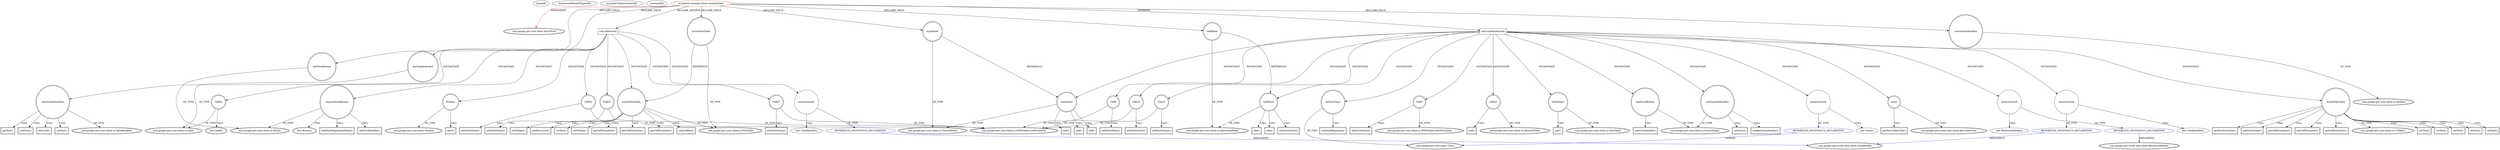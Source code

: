 digraph {
baseInfo[graphId=1327,category="extension_graph",isAnonymous=false,possibleRelation=true]
frameworkRelatedTypesInfo[0="com.google.gwt.core.client.EntryPoint"]
possibleCollaborationsInfo[0="1327~OVERRIDING_METHOD_DECLARATION-INSTANTIATION-~com.google.gwt.core.client.EntryPoint ~com.google.gwt.event.dom.client.KeyDownHandler ~false~true",1="1327~CLIENT_METHOD_DECLARATION-INSTANTIATION-~com.google.gwt.core.client.EntryPoint ~com.google.gwt.event.dom.client.ClickHandler ~false~true",2="1327~OVERRIDING_METHOD_DECLARATION-INSTANTIATION-~com.google.gwt.core.client.EntryPoint ~com.google.gwt.event.dom.client.ClickHandler ~false~true",3="1327~OVERRIDING_METHOD_DECLARATION-INSTANTIATION-~com.google.gwt.core.client.EntryPoint ~com.google.gwt.user.client.Timer ~false~true"]
locationInfo[projectName="fmilepe-StockWatcher",filePath="/fmilepe-StockWatcher/StockWatcher-master/src/br/mdarte/exemplo/client/stockwatcher.java",contextSignature="stockwatcher",graphId="1327"]
0[label="br.mdarte.exemplo.client.stockwatcher",vertexType="ROOT_CLIENT_CLASS_DECLARATION",isFrameworkType=false,color=red]
1[label="com.google.gwt.core.client.EntryPoint",vertexType="FRAMEWORK_INTERFACE_TYPE",isFrameworkType=true,peripheries=2]
2[label="addPanel",vertexType="FIELD_DECLARATION",isFrameworkType=true,peripheries=2,shape=circle]
3[label="com.google.gwt.user.client.ui.HorizontalPanel",vertexType="FRAMEWORK_CLASS_TYPE",isFrameworkType=true,peripheries=2]
4[label="addStockButton",vertexType="FIELD_DECLARATION",isFrameworkType=true,peripheries=2,shape=circle]
5[label="com.google.gwt.user.client.ui.Button",vertexType="FRAMEWORK_CLASS_TYPE",isFrameworkType=true,peripheries=2]
6[label="lastUpdatedLabel",vertexType="FIELD_DECLARATION",isFrameworkType=true,peripheries=2,shape=circle]
7[label="com.google.gwt.user.client.ui.Label",vertexType="FRAMEWORK_CLASS_TYPE",isFrameworkType=true,peripheries=2]
8[label="mainPanel",vertexType="FIELD_DECLARATION",isFrameworkType=true,peripheries=2,shape=circle]
9[label="com.google.gwt.user.client.ui.VerticalPanel",vertexType="FRAMEWORK_CLASS_TYPE",isFrameworkType=true,peripheries=2]
10[label="newSymbolTextBox",vertexType="FIELD_DECLARATION",isFrameworkType=true,peripheries=2,shape=circle]
11[label="com.google.gwt.user.client.ui.TextBox",vertexType="FRAMEWORK_CLASS_TYPE",isFrameworkType=true,peripheries=2]
12[label="stocksFlexTable",vertexType="FIELD_DECLARATION",isFrameworkType=true,peripheries=2,shape=circle]
13[label="com.google.gwt.user.client.ui.FlexTable",vertexType="FRAMEWORK_CLASS_TYPE",isFrameworkType=true,peripheries=2]
14[label="void onModuleLoad()",vertexType="OVERRIDING_METHOD_DECLARATION",isFrameworkType=false,shape=box]
15[label="stocksFlexTable",vertexType="VARIABLE_EXPRESION",isFrameworkType=true,peripheries=2,shape=circle]
17[label="com.google.gwt.user.client.ui.UIObject",vertexType="FRAMEWORK_CLASS_TYPE",isFrameworkType=true,peripheries=2]
16[label="setTitle()",vertexType="INSIDE_CALL",isFrameworkType=true,peripheries=2,shape=box]
19[label="setText()",vertexType="INSIDE_CALL",isFrameworkType=true,peripheries=2,shape=box]
21[label="setText()",vertexType="INSIDE_CALL",isFrameworkType=true,peripheries=2,shape=box]
23[label="setText()",vertexType="INSIDE_CALL",isFrameworkType=true,peripheries=2,shape=box]
25[label="setText()",vertexType="INSIDE_CALL",isFrameworkType=true,peripheries=2,shape=box]
26[label="VAR5",vertexType="VARIABLE_EXPRESION",isFrameworkType=true,peripheries=2,shape=circle]
28[label="com.google.gwt.user.client.ui.HTMLTable.RowFormatter",vertexType="FRAMEWORK_CLASS_TYPE",isFrameworkType=true,peripheries=2]
27[label="addStyleName()",vertexType="INSIDE_CALL",isFrameworkType=true,peripheries=2,shape=box]
30[label="getRowFormatter()",vertexType="INSIDE_CALL",isFrameworkType=true,peripheries=2,shape=box]
32[label="addStyleName()",vertexType="INSIDE_CALL",isFrameworkType=true,peripheries=2,shape=box]
33[label="VAR8",vertexType="VARIABLE_EXPRESION",isFrameworkType=true,peripheries=2,shape=circle]
35[label="com.google.gwt.user.client.ui.HTMLTable.CellFormatter",vertexType="FRAMEWORK_CLASS_TYPE",isFrameworkType=true,peripheries=2]
34[label="addStyleName()",vertexType="INSIDE_CALL",isFrameworkType=true,peripheries=2,shape=box]
37[label="getCellFormatter()",vertexType="INSIDE_CALL",isFrameworkType=true,peripheries=2,shape=box]
38[label="VAR10",vertexType="VARIABLE_EXPRESION",isFrameworkType=true,peripheries=2,shape=circle]
39[label="addStyleName()",vertexType="INSIDE_CALL",isFrameworkType=true,peripheries=2,shape=box]
42[label="getCellFormatter()",vertexType="INSIDE_CALL",isFrameworkType=true,peripheries=2,shape=box]
43[label="VAR12",vertexType="VARIABLE_EXPRESION",isFrameworkType=true,peripheries=2,shape=circle]
44[label="addStyleName()",vertexType="INSIDE_CALL",isFrameworkType=true,peripheries=2,shape=box]
47[label="getCellFormatter()",vertexType="INSIDE_CALL",isFrameworkType=true,peripheries=2,shape=box]
48[label="addPanel",vertexType="VARIABLE_EXPRESION",isFrameworkType=true,peripheries=2,shape=circle]
49[label="add()",vertexType="INSIDE_CALL",isFrameworkType=true,peripheries=2,shape=box]
52[label="add()",vertexType="INSIDE_CALL",isFrameworkType=true,peripheries=2,shape=box]
54[label="addStyleName()",vertexType="INSIDE_CALL",isFrameworkType=true,peripheries=2,shape=box]
55[label="mainPanel",vertexType="VARIABLE_EXPRESION",isFrameworkType=true,peripheries=2,shape=circle]
56[label="add()",vertexType="INSIDE_CALL",isFrameworkType=true,peripheries=2,shape=box]
59[label="add()",vertexType="INSIDE_CALL",isFrameworkType=true,peripheries=2,shape=box]
61[label="add()",vertexType="INSIDE_CALL",isFrameworkType=true,peripheries=2,shape=box]
62[label="VAR20",vertexType="VARIABLE_EXPRESION",isFrameworkType=true,peripheries=2,shape=circle]
64[label="com.google.gwt.user.client.ui.AbsolutePanel",vertexType="FRAMEWORK_CLASS_TYPE",isFrameworkType=true,peripheries=2]
63[label="add()",vertexType="INSIDE_CALL",isFrameworkType=true,peripheries=2,shape=box]
65[label="RootPanel",vertexType="VARIABLE_EXPRESION",isFrameworkType=true,peripheries=2,shape=circle]
67[label="com.google.gwt.user.client.ui.RootPanel",vertexType="FRAMEWORK_CLASS_TYPE",isFrameworkType=true,peripheries=2]
66[label="get()",vertexType="INSIDE_CALL",isFrameworkType=true,peripheries=2,shape=box]
68[label="newSymbolTextBox",vertexType="VARIABLE_EXPRESION",isFrameworkType=true,peripheries=2,shape=circle]
70[label="com.google.gwt.user.client.ui.FocusWidget",vertexType="FRAMEWORK_CLASS_TYPE",isFrameworkType=true,peripheries=2]
69[label="setFocus()",vertexType="INSIDE_CALL",isFrameworkType=true,peripheries=2,shape=box]
72[label="anonymous23",vertexType="VARIABLE_EXPRESION",isFrameworkType=false,shape=circle]
73[label="REFERENCE_ANONYMOUS_DECLARATION",vertexType="REFERENCE_ANONYMOUS_DECLARATION",isFrameworkType=false,color=blue]
74[label="com.google.gwt.user.client.Timer",vertexType="FRAMEWORK_CLASS_TYPE",isFrameworkType=true,peripheries=2]
71[label="new Timer()",vertexType="CONSTRUCTOR_CALL",isFrameworkType=false]
75[label="refreshTimer",vertexType="VARIABLE_EXPRESION",isFrameworkType=true,peripheries=2,shape=circle]
76[label="scheduleRepeating()",vertexType="INSIDE_CALL",isFrameworkType=true,peripheries=2,shape=box]
78[label="addStockButton",vertexType="VARIABLE_EXPRESION",isFrameworkType=true,peripheries=2,shape=circle]
79[label="addClickHandler()",vertexType="INSIDE_CALL",isFrameworkType=true,peripheries=2,shape=box]
82[label="anonymous26",vertexType="VARIABLE_EXPRESION",isFrameworkType=false,shape=circle]
83[label="REFERENCE_ANONYMOUS_DECLARATION",vertexType="REFERENCE_ANONYMOUS_DECLARATION",isFrameworkType=false,color=blue]
84[label="com.google.gwt.event.dom.client.ClickHandler",vertexType="FRAMEWORK_INTERFACE_TYPE",isFrameworkType=true,peripheries=2]
81[label="new ClickHandler()",vertexType="CONSTRUCTOR_CALL",isFrameworkType=false]
86[label="addKeyDownHandler()",vertexType="INSIDE_CALL",isFrameworkType=true,peripheries=2,shape=box]
88[label="anonymous28",vertexType="VARIABLE_EXPRESION",isFrameworkType=false,shape=circle]
89[label="REFERENCE_ANONYMOUS_DECLARATION",vertexType="REFERENCE_ANONYMOUS_DECLARATION",isFrameworkType=false,color=blue]
90[label="com.google.gwt.event.dom.client.KeyDownHandler",vertexType="FRAMEWORK_INTERFACE_TYPE",isFrameworkType=true,peripheries=2]
87[label="new KeyDownHandler()",vertexType="CONSTRUCTOR_CALL",isFrameworkType=false]
91[label="event",vertexType="VARIABLE_EXPRESION",isFrameworkType=true,peripheries=2,shape=circle]
93[label="com.google.gwt.event.dom.client.KeyCodeEvent",vertexType="FRAMEWORK_CLASS_TYPE",isFrameworkType=true,peripheries=2]
92[label="getNativeKeyCode()",vertexType="INSIDE_CALL",isFrameworkType=true,peripheries=2,shape=box]
134[label="void addStock()",vertexType="CLIENT_METHOD_DECLARATION",isFrameworkType=false,shape=box]
135[label="newSymbolTextBox",vertexType="VARIABLE_EXPRESION",isFrameworkType=true,peripheries=2,shape=circle]
137[label="com.google.gwt.user.client.ui.ValueBoxBase",vertexType="FRAMEWORK_CLASS_TYPE",isFrameworkType=true,peripheries=2]
136[label="getText()",vertexType="INSIDE_CALL",isFrameworkType=true,peripheries=2,shape=box]
139[label="setFocus()",vertexType="INSIDE_CALL",isFrameworkType=true,peripheries=2,shape=box]
140[label="Window",vertexType="VARIABLE_EXPRESION",isFrameworkType=true,peripheries=2,shape=circle]
142[label="com.google.gwt.user.client.Window",vertexType="FRAMEWORK_CLASS_TYPE",isFrameworkType=true,peripheries=2]
141[label="alert()",vertexType="INSIDE_CALL",isFrameworkType=true,peripheries=2,shape=box]
144[label="selectAll()",vertexType="INSIDE_CALL",isFrameworkType=true,peripheries=2,shape=box]
146[label="setText()",vertexType="INSIDE_CALL",isFrameworkType=true,peripheries=2,shape=box]
147[label="stocksFlexTable",vertexType="VARIABLE_EXPRESION",isFrameworkType=true,peripheries=2,shape=circle]
148[label="getRowCount()",vertexType="INSIDE_CALL",isFrameworkType=true,peripheries=2,shape=box]
151[label="setText()",vertexType="INSIDE_CALL",isFrameworkType=true,peripheries=2,shape=box]
153[label="setWidget()",vertexType="INSIDE_CALL",isFrameworkType=true,peripheries=2,shape=box]
155[label="VAR52",vertexType="VARIABLE_EXPRESION",isFrameworkType=true,peripheries=2,shape=circle]
154[label="new Label()",vertexType="CONSTRUCTOR_CALL",isFrameworkType=true,peripheries=2]
157[label="VAR53",vertexType="VARIABLE_EXPRESION",isFrameworkType=true,peripheries=2,shape=circle]
158[label="addStyleName()",vertexType="INSIDE_CALL",isFrameworkType=true,peripheries=2,shape=box]
161[label="getCellFormatter()",vertexType="INSIDE_CALL",isFrameworkType=true,peripheries=2,shape=box]
162[label="VAR55",vertexType="VARIABLE_EXPRESION",isFrameworkType=true,peripheries=2,shape=circle]
163[label="addStyleName()",vertexType="INSIDE_CALL",isFrameworkType=true,peripheries=2,shape=box]
166[label="getCellFormatter()",vertexType="INSIDE_CALL",isFrameworkType=true,peripheries=2,shape=box]
167[label="VAR57",vertexType="VARIABLE_EXPRESION",isFrameworkType=true,peripheries=2,shape=circle]
168[label="addStyleName()",vertexType="INSIDE_CALL",isFrameworkType=true,peripheries=2,shape=box]
171[label="getCellFormatter()",vertexType="INSIDE_CALL",isFrameworkType=true,peripheries=2,shape=box]
173[label="removeStockButton",vertexType="VARIABLE_EXPRESION",isFrameworkType=true,peripheries=2,shape=circle]
172[label="new Button()",vertexType="CONSTRUCTOR_CALL",isFrameworkType=true,peripheries=2]
176[label="addStyleDependentName()",vertexType="INSIDE_CALL",isFrameworkType=true,peripheries=2,shape=box]
178[label="addClickHandler()",vertexType="INSIDE_CALL",isFrameworkType=true,peripheries=2,shape=box]
180[label="anonymous62",vertexType="VARIABLE_EXPRESION",isFrameworkType=false,shape=circle]
181[label="REFERENCE_ANONYMOUS_DECLARATION",vertexType="REFERENCE_ANONYMOUS_DECLARATION",isFrameworkType=false,color=blue]
179[label="new ClickHandler()",vertexType="CONSTRUCTOR_CALL",isFrameworkType=false]
184[label="removeRow()",vertexType="INSIDE_CALL",isFrameworkType=true,peripheries=2,shape=box]
186[label="setWidget()",vertexType="INSIDE_CALL",isFrameworkType=true,peripheries=2,shape=box]
0->1[label="IMPLEMENT",color=red]
0->2[label="DECLARE_FIELD"]
2->3[label="OF_TYPE"]
0->4[label="DECLARE_FIELD"]
4->5[label="OF_TYPE"]
0->6[label="DECLARE_FIELD"]
6->7[label="OF_TYPE"]
0->8[label="DECLARE_FIELD"]
8->9[label="OF_TYPE"]
0->10[label="DECLARE_FIELD"]
10->11[label="OF_TYPE"]
0->12[label="DECLARE_FIELD"]
12->13[label="OF_TYPE"]
0->14[label="OVERRIDE"]
14->15[label="INSTANTIATE"]
15->17[label="OF_TYPE"]
15->16[label="CALL"]
15->19[label="CALL"]
15->21[label="CALL"]
15->23[label="CALL"]
15->25[label="CALL"]
14->26[label="INSTANTIATE"]
26->28[label="OF_TYPE"]
26->27[label="CALL"]
15->30[label="CALL"]
15->32[label="CALL"]
14->33[label="INSTANTIATE"]
33->35[label="OF_TYPE"]
33->34[label="CALL"]
15->37[label="CALL"]
14->38[label="INSTANTIATE"]
38->35[label="OF_TYPE"]
38->39[label="CALL"]
15->42[label="CALL"]
14->43[label="INSTANTIATE"]
43->35[label="OF_TYPE"]
43->44[label="CALL"]
15->47[label="CALL"]
14->48[label="INSTANTIATE"]
2->48[label="REFERENCE"]
48->3[label="OF_TYPE"]
48->49[label="CALL"]
48->52[label="CALL"]
48->54[label="CALL"]
14->55[label="INSTANTIATE"]
8->55[label="REFERENCE"]
55->9[label="OF_TYPE"]
55->56[label="CALL"]
55->59[label="CALL"]
55->61[label="CALL"]
14->62[label="INSTANTIATE"]
62->64[label="OF_TYPE"]
62->63[label="CALL"]
14->65[label="INSTANTIATE"]
65->67[label="OF_TYPE"]
65->66[label="CALL"]
14->68[label="INSTANTIATE"]
68->70[label="OF_TYPE"]
68->69[label="CALL"]
14->72[label="INSTANTIATE"]
73->74[label="EXTEND",color=blue]
72->73[label="OF_TYPE"]
72->71[label="CALL"]
14->75[label="INSTANTIATE"]
75->74[label="OF_TYPE"]
75->76[label="CALL"]
14->78[label="INSTANTIATE"]
78->70[label="OF_TYPE"]
78->79[label="CALL"]
14->82[label="INSTANTIATE"]
83->84[label="IMPLEMENT",color=blue]
82->83[label="OF_TYPE"]
82->81[label="CALL"]
68->86[label="CALL"]
14->88[label="INSTANTIATE"]
89->90[label="IMPLEMENT",color=blue]
88->89[label="OF_TYPE"]
88->87[label="CALL"]
14->91[label="INSTANTIATE"]
91->93[label="OF_TYPE"]
91->92[label="CALL"]
0->134[label="DECLARE_METHOD"]
134->135[label="INSTANTIATE"]
135->137[label="OF_TYPE"]
135->136[label="CALL"]
135->139[label="CALL"]
134->140[label="INSTANTIATE"]
140->142[label="OF_TYPE"]
140->141[label="CALL"]
135->144[label="CALL"]
135->146[label="CALL"]
134->147[label="INSTANTIATE"]
12->147[label="REFERENCE"]
147->13[label="OF_TYPE"]
147->148[label="CALL"]
147->151[label="CALL"]
147->153[label="CALL"]
134->155[label="INSTANTIATE"]
155->7[label="OF_TYPE"]
155->154[label="CALL"]
134->157[label="INSTANTIATE"]
157->35[label="OF_TYPE"]
157->158[label="CALL"]
147->161[label="CALL"]
134->162[label="INSTANTIATE"]
162->35[label="OF_TYPE"]
162->163[label="CALL"]
147->166[label="CALL"]
134->167[label="INSTANTIATE"]
167->35[label="OF_TYPE"]
167->168[label="CALL"]
147->171[label="CALL"]
134->173[label="INSTANTIATE"]
173->5[label="OF_TYPE"]
173->172[label="CALL"]
173->176[label="CALL"]
173->178[label="CALL"]
134->180[label="INSTANTIATE"]
181->84[label="IMPLEMENT",color=blue]
180->181[label="OF_TYPE"]
180->179[label="CALL"]
147->184[label="CALL"]
147->186[label="CALL"]
}
